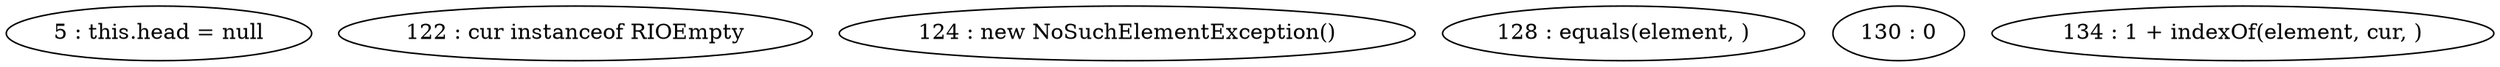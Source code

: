 digraph G {
"5 : this.head = null"
"122 : cur instanceof RIOEmpty"
"124 : new NoSuchElementException()"
"128 : equals(element, )"
"130 : 0"
"134 : 1 + indexOf(element, cur, )"
}
